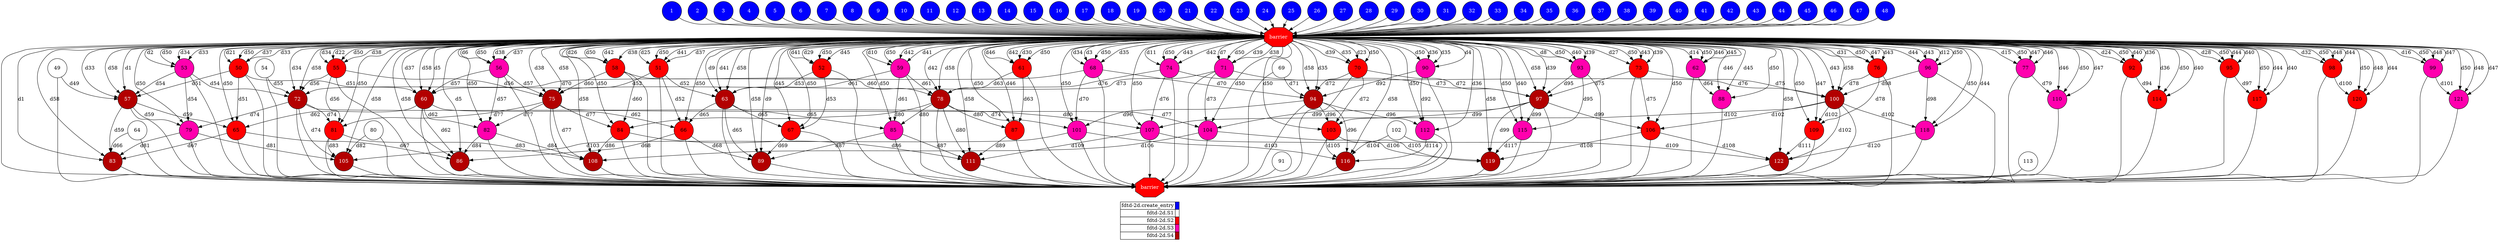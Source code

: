 digraph {
  rankdir=TB;
  labeljust="l";
  subgraph dependence_graph {
    ranksep=0.20;
    node[height=0.75];

1[shape=circle, style=filled fillcolor="#0000ff" fontcolor="#ffffff"];
2[shape=circle, style=filled fillcolor="#0000ff" fontcolor="#ffffff"];
3[shape=circle, style=filled fillcolor="#0000ff" fontcolor="#ffffff"];
4[shape=circle, style=filled fillcolor="#0000ff" fontcolor="#ffffff"];
5[shape=circle, style=filled fillcolor="#0000ff" fontcolor="#ffffff"];
6[shape=circle, style=filled fillcolor="#0000ff" fontcolor="#ffffff"];
7[shape=circle, style=filled fillcolor="#0000ff" fontcolor="#ffffff"];
8[shape=circle, style=filled fillcolor="#0000ff" fontcolor="#ffffff"];
9[shape=circle, style=filled fillcolor="#0000ff" fontcolor="#ffffff"];
10[shape=circle, style=filled fillcolor="#0000ff" fontcolor="#ffffff"];
11[shape=circle, style=filled fillcolor="#0000ff" fontcolor="#ffffff"];
12[shape=circle, style=filled fillcolor="#0000ff" fontcolor="#ffffff"];
13[shape=circle, style=filled fillcolor="#0000ff" fontcolor="#ffffff"];
14[shape=circle, style=filled fillcolor="#0000ff" fontcolor="#ffffff"];
15[shape=circle, style=filled fillcolor="#0000ff" fontcolor="#ffffff"];
16[shape=circle, style=filled fillcolor="#0000ff" fontcolor="#ffffff"];
17[shape=circle, style=filled fillcolor="#0000ff" fontcolor="#ffffff"];
18[shape=circle, style=filled fillcolor="#0000ff" fontcolor="#ffffff"];
19[shape=circle, style=filled fillcolor="#0000ff" fontcolor="#ffffff"];
20[shape=circle, style=filled fillcolor="#0000ff" fontcolor="#ffffff"];
21[shape=circle, style=filled fillcolor="#0000ff" fontcolor="#ffffff"];
22[shape=circle, style=filled fillcolor="#0000ff" fontcolor="#ffffff"];
23[shape=circle, style=filled fillcolor="#0000ff" fontcolor="#ffffff"];
24[shape=circle, style=filled fillcolor="#0000ff" fontcolor="#ffffff"];
25[shape=circle, style=filled fillcolor="#0000ff" fontcolor="#ffffff"];
26[shape=circle, style=filled fillcolor="#0000ff" fontcolor="#ffffff"];
27[shape=circle, style=filled fillcolor="#0000ff" fontcolor="#ffffff"];
28[shape=circle, style=filled fillcolor="#0000ff" fontcolor="#ffffff"];
29[shape=circle, style=filled fillcolor="#0000ff" fontcolor="#ffffff"];
30[shape=circle, style=filled fillcolor="#0000ff" fontcolor="#ffffff"];
31[shape=circle, style=filled fillcolor="#0000ff" fontcolor="#ffffff"];
32[shape=circle, style=filled fillcolor="#0000ff" fontcolor="#ffffff"];
33[shape=circle, style=filled fillcolor="#0000ff" fontcolor="#ffffff"];
34[shape=circle, style=filled fillcolor="#0000ff" fontcolor="#ffffff"];
35[shape=circle, style=filled fillcolor="#0000ff" fontcolor="#ffffff"];
36[shape=circle, style=filled fillcolor="#0000ff" fontcolor="#ffffff"];
37[shape=circle, style=filled fillcolor="#0000ff" fontcolor="#ffffff"];
38[shape=circle, style=filled fillcolor="#0000ff" fontcolor="#ffffff"];
39[shape=circle, style=filled fillcolor="#0000ff" fontcolor="#ffffff"];
40[shape=circle, style=filled fillcolor="#0000ff" fontcolor="#ffffff"];
41[shape=circle, style=filled fillcolor="#0000ff" fontcolor="#ffffff"];
42[shape=circle, style=filled fillcolor="#0000ff" fontcolor="#ffffff"];
43[shape=circle, style=filled fillcolor="#0000ff" fontcolor="#ffffff"];
44[shape=circle, style=filled fillcolor="#0000ff" fontcolor="#ffffff"];
45[shape=circle, style=filled fillcolor="#0000ff" fontcolor="#ffffff"];
46[shape=circle, style=filled fillcolor="#0000ff" fontcolor="#ffffff"];
47[shape=circle, style=filled fillcolor="#0000ff" fontcolor="#ffffff"];
48[shape=circle, style=filled fillcolor="#0000ff" fontcolor="#ffffff"];
Synchro1[label="barrier", shape=octagon, style=filled fillcolor="#ff0000" fontcolor="#FFFFFF"];
45 -> Synchro1;
24 -> Synchro1;
10 -> Synchro1;
35 -> Synchro1;
47 -> Synchro1;
19 -> Synchro1;
26 -> Synchro1;
18 -> Synchro1;
12 -> Synchro1;
34 -> Synchro1;
7 -> Synchro1;
28 -> Synchro1;
31 -> Synchro1;
29 -> Synchro1;
8 -> Synchro1;
30 -> Synchro1;
3 -> Synchro1;
5 -> Synchro1;
37 -> Synchro1;
15 -> Synchro1;
48 -> Synchro1;
17 -> Synchro1;
42 -> Synchro1;
9 -> Synchro1;
11 -> Synchro1;
38 -> Synchro1;
46 -> Synchro1;
20 -> Synchro1;
40 -> Synchro1;
41 -> Synchro1;
21 -> Synchro1;
27 -> Synchro1;
23 -> Synchro1;
13 -> Synchro1;
44 -> Synchro1;
32 -> Synchro1;
36 -> Synchro1;
1 -> Synchro1;
33 -> Synchro1;
39 -> Synchro1;
6 -> Synchro1;
16 -> Synchro1;
22 -> Synchro1;
4 -> Synchro1;
14 -> Synchro1;
2 -> Synchro1;
43 -> Synchro1;
25 -> Synchro1;
49[shape=circle, style=filled fillcolor="#ffffff" fontcolor="#000000"];
50[shape=circle, style=filled fillcolor="#ff0000" fontcolor="#000000"];
Synchro1 -> 50[ label="d21" ];
Synchro1 -> 50[ label="d50" ];
Synchro1 -> 50[ label="d37" ];
Synchro1 -> 50[ label="d33" ];
51[shape=circle, style=filled fillcolor="#ff0000" fontcolor="#000000"];
Synchro1 -> 51[ label="d25" ];
Synchro1 -> 51[ label="d50" ];
Synchro1 -> 51[ label="d41" ];
Synchro1 -> 51[ label="d37" ];
52[shape=circle, style=filled fillcolor="#ff0000" fontcolor="#000000"];
Synchro1 -> 52[ label="d29" ];
Synchro1 -> 52[ label="d50" ];
Synchro1 -> 52[ label="d45" ];
Synchro1 -> 52[ label="d41" ];
53[shape=circle, style=filled fillcolor="#ff00ae" fontcolor="#000000"];
Synchro1 -> 53[ label="d2" ];
Synchro1 -> 53[ label="d50" ];
Synchro1 -> 53[ label="d34" ];
Synchro1 -> 53[ label="d33" ];
54[shape=circle, style=filled fillcolor="#ffffff" fontcolor="#000000"];
55[shape=circle, style=filled fillcolor="#ff0000" fontcolor="#000000"];
Synchro1 -> 55[ label="d22" ];
Synchro1 -> 55[ label="d50" ];
Synchro1 -> 55[ label="d38" ];
Synchro1 -> 55[ label="d34" ];
56[shape=circle, style=filled fillcolor="#ff00ae" fontcolor="#000000"];
Synchro1 -> 56[ label="d6" ];
Synchro1 -> 56[ label="d50" ];
Synchro1 -> 56[ label="d38" ];
Synchro1 -> 56[ label="d37" ];
57[shape=circle, style=filled fillcolor="#b30000" fontcolor="#ffffff"];
Synchro1 -> 57[ label="d33" ];
Synchro1 -> 57[ label="d58" ];
53 -> 57[ label="d54" ];
Synchro1 -> 57[ label="d1" ];
50 -> 57[ label="d51" ];
49 -> 57[ label="d49" ];
58[shape=circle, style=filled fillcolor="#ff0000" fontcolor="#000000"];
Synchro1 -> 58[ label="d26" ];
Synchro1 -> 58[ label="d50" ];
Synchro1 -> 58[ label="d42" ];
Synchro1 -> 58[ label="d38" ];
59[shape=circle, style=filled fillcolor="#ff00ae" fontcolor="#000000"];
Synchro1 -> 59[ label="d10" ];
Synchro1 -> 59[ label="d50" ];
Synchro1 -> 59[ label="d42" ];
Synchro1 -> 59[ label="d41" ];
60[shape=circle, style=filled fillcolor="#b30000" fontcolor="#ffffff"];
Synchro1 -> 60[ label="d37" ];
Synchro1 -> 60[ label="d58" ];
56 -> 60[ label="d57" ];
Synchro1 -> 60[ label="d5" ];
51 -> 60[ label="d52" ];
50 -> 60[ label="d51" ];
61[shape=circle, style=filled fillcolor="#ff0000" fontcolor="#000000"];
Synchro1 -> 61[ label="d30" ];
Synchro1 -> 61[ label="d50" ];
Synchro1 -> 61[ label="d46" ];
Synchro1 -> 61[ label="d42" ];
62[shape=circle, style=filled fillcolor="#ff00ae" fontcolor="#000000"];
Synchro1 -> 62[ label="d14" ];
Synchro1 -> 62[ label="d50" ];
Synchro1 -> 62[ label="d46" ];
Synchro1 -> 62[ label="d45" ];
63[shape=circle, style=filled fillcolor="#b30000" fontcolor="#ffffff"];
Synchro1 -> 63[ label="d41" ];
Synchro1 -> 63[ label="d58" ];
59 -> 63[ label="d61" ];
Synchro1 -> 63[ label="d9" ];
52 -> 63[ label="d53" ];
51 -> 63[ label="d52" ];
64[shape=circle, style=filled fillcolor="#ffffff" fontcolor="#000000"];
65[shape=circle, style=filled fillcolor="#ff0000" fontcolor="#000000"];
50 -> 65[ label="d51" ];
Synchro1 -> 65[ label="d50" ];
60 -> 65[ label="d62" ];
57 -> 65[ label="d59" ];
66[shape=circle, style=filled fillcolor="#ff0000" fontcolor="#000000"];
51 -> 66[ label="d52" ];
Synchro1 -> 66[ label="d50" ];
63 -> 66[ label="d65" ];
60 -> 66[ label="d62" ];
67[shape=circle, style=filled fillcolor="#ff0000" fontcolor="#000000"];
52 -> 67[ label="d53" ];
Synchro1 -> 67[ label="d50" ];
Synchro1 -> 67[ label="d45" ];
63 -> 67[ label="d65" ];
68[shape=circle, style=filled fillcolor="#ff00ae" fontcolor="#000000"];
Synchro1 -> 68[ label="d3" ];
Synchro1 -> 68[ label="d50" ];
Synchro1 -> 68[ label="d35" ];
Synchro1 -> 68[ label="d34" ];
69[shape=circle, style=filled fillcolor="#ffffff" fontcolor="#000000"];
70[shape=circle, style=filled fillcolor="#ff0000" fontcolor="#000000"];
Synchro1 -> 70[ label="d23" ];
Synchro1 -> 70[ label="d50" ];
Synchro1 -> 70[ label="d39" ];
Synchro1 -> 70[ label="d35" ];
71[shape=circle, style=filled fillcolor="#ff00ae" fontcolor="#000000"];
Synchro1 -> 71[ label="d7" ];
Synchro1 -> 71[ label="d50" ];
Synchro1 -> 71[ label="d39" ];
Synchro1 -> 71[ label="d38" ];
72[shape=circle, style=filled fillcolor="#b30000" fontcolor="#ffffff"];
Synchro1 -> 72[ label="d34" ];
Synchro1 -> 72[ label="d58" ];
68 -> 72[ label="d70" ];
53 -> 72[ label="d54" ];
55 -> 72[ label="d56" ];
54 -> 72[ label="d55" ];
73[shape=circle, style=filled fillcolor="#ff0000" fontcolor="#000000"];
Synchro1 -> 73[ label="d27" ];
Synchro1 -> 73[ label="d50" ];
Synchro1 -> 73[ label="d43" ];
Synchro1 -> 73[ label="d39" ];
74[shape=circle, style=filled fillcolor="#ff00ae" fontcolor="#000000"];
Synchro1 -> 74[ label="d11" ];
Synchro1 -> 74[ label="d50" ];
Synchro1 -> 74[ label="d43" ];
Synchro1 -> 74[ label="d42" ];
75[shape=circle, style=filled fillcolor="#b30000" fontcolor="#ffffff"];
Synchro1 -> 75[ label="d38" ];
Synchro1 -> 75[ label="d58" ];
71 -> 75[ label="d73" ];
56 -> 75[ label="d57" ];
58 -> 75[ label="d60" ];
55 -> 75[ label="d56" ];
76[shape=circle, style=filled fillcolor="#ff0000" fontcolor="#000000"];
Synchro1 -> 76[ label="d31" ];
Synchro1 -> 76[ label="d50" ];
Synchro1 -> 76[ label="d47" ];
Synchro1 -> 76[ label="d43" ];
77[shape=circle, style=filled fillcolor="#ff00ae" fontcolor="#000000"];
Synchro1 -> 77[ label="d15" ];
Synchro1 -> 77[ label="d50" ];
Synchro1 -> 77[ label="d47" ];
Synchro1 -> 77[ label="d46" ];
78[shape=circle, style=filled fillcolor="#b30000" fontcolor="#ffffff"];
Synchro1 -> 78[ label="d42" ];
Synchro1 -> 78[ label="d58" ];
74 -> 78[ label="d76" ];
59 -> 78[ label="d61" ];
61 -> 78[ label="d63" ];
58 -> 78[ label="d60" ];
79[shape=circle, style=filled fillcolor="#ff00ae" fontcolor="#000000"];
53 -> 79[ label="d54" ];
Synchro1 -> 79[ label="d50" ];
72 -> 79[ label="d74" ];
57 -> 79[ label="d59" ];
80[shape=circle, style=filled fillcolor="#ffffff" fontcolor="#000000"];
81[shape=circle, style=filled fillcolor="#ff0000" fontcolor="#000000"];
55 -> 81[ label="d56" ];
Synchro1 -> 81[ label="d50" ];
75 -> 81[ label="d77" ];
72 -> 81[ label="d74" ];
82[shape=circle, style=filled fillcolor="#ff00ae" fontcolor="#000000"];
56 -> 82[ label="d57" ];
Synchro1 -> 82[ label="d50" ];
75 -> 82[ label="d77" ];
60 -> 82[ label="d62" ];
83[shape=circle, style=filled fillcolor="#b30000" fontcolor="#ffffff"];
57 -> 83[ label="d59" ];
Synchro1 -> 83[ label="d58" ];
79 -> 83[ label="d81" ];
Synchro1 -> 83[ label="d1" ];
65 -> 83[ label="d67" ];
64 -> 83[ label="d66" ];
84[shape=circle, style=filled fillcolor="#ff0000" fontcolor="#000000"];
58 -> 84[ label="d60" ];
Synchro1 -> 84[ label="d50" ];
78 -> 84[ label="d80" ];
75 -> 84[ label="d77" ];
85[shape=circle, style=filled fillcolor="#ff00ae" fontcolor="#000000"];
59 -> 85[ label="d61" ];
Synchro1 -> 85[ label="d50" ];
78 -> 85[ label="d80" ];
63 -> 85[ label="d65" ];
86[shape=circle, style=filled fillcolor="#b30000" fontcolor="#ffffff"];
60 -> 86[ label="d62" ];
Synchro1 -> 86[ label="d58" ];
82 -> 86[ label="d84" ];
Synchro1 -> 86[ label="d5" ];
66 -> 86[ label="d68" ];
65 -> 86[ label="d67" ];
87[shape=circle, style=filled fillcolor="#ff0000" fontcolor="#000000"];
61 -> 87[ label="d63" ];
Synchro1 -> 87[ label="d50" ];
Synchro1 -> 87[ label="d46" ];
78 -> 87[ label="d80" ];
88[shape=circle, style=filled fillcolor="#ff00ae" fontcolor="#000000"];
62 -> 88[ label="d64" ];
Synchro1 -> 88[ label="d50" ];
Synchro1 -> 88[ label="d46" ];
Synchro1 -> 88[ label="d45" ];
89[shape=circle, style=filled fillcolor="#b30000" fontcolor="#ffffff"];
63 -> 89[ label="d65" ];
Synchro1 -> 89[ label="d58" ];
85 -> 89[ label="d87" ];
Synchro1 -> 89[ label="d9" ];
67 -> 89[ label="d69" ];
66 -> 89[ label="d68" ];
90[shape=circle, style=filled fillcolor="#ff00ae" fontcolor="#000000"];
Synchro1 -> 90[ label="d4" ];
Synchro1 -> 90[ label="d50" ];
Synchro1 -> 90[ label="d36" ];
Synchro1 -> 90[ label="d35" ];
91[shape=circle, style=filled fillcolor="#ffffff" fontcolor="#000000"];
92[shape=circle, style=filled fillcolor="#ff0000" fontcolor="#000000"];
Synchro1 -> 92[ label="d24" ];
Synchro1 -> 92[ label="d50" ];
Synchro1 -> 92[ label="d40" ];
Synchro1 -> 92[ label="d36" ];
93[shape=circle, style=filled fillcolor="#ff00ae" fontcolor="#000000"];
Synchro1 -> 93[ label="d8" ];
Synchro1 -> 93[ label="d50" ];
Synchro1 -> 93[ label="d40" ];
Synchro1 -> 93[ label="d39" ];
94[shape=circle, style=filled fillcolor="#b30000" fontcolor="#ffffff"];
Synchro1 -> 94[ label="d35" ];
Synchro1 -> 94[ label="d58" ];
90 -> 94[ label="d92" ];
68 -> 94[ label="d70" ];
70 -> 94[ label="d72" ];
69 -> 94[ label="d71" ];
95[shape=circle, style=filled fillcolor="#ff0000" fontcolor="#000000"];
Synchro1 -> 95[ label="d28" ];
Synchro1 -> 95[ label="d50" ];
Synchro1 -> 95[ label="d44" ];
Synchro1 -> 95[ label="d40" ];
96[shape=circle, style=filled fillcolor="#ff00ae" fontcolor="#000000"];
Synchro1 -> 96[ label="d12" ];
Synchro1 -> 96[ label="d50" ];
Synchro1 -> 96[ label="d44" ];
Synchro1 -> 96[ label="d43" ];
97[shape=circle, style=filled fillcolor="#b30000" fontcolor="#ffffff"];
Synchro1 -> 97[ label="d39" ];
Synchro1 -> 97[ label="d58" ];
93 -> 97[ label="d95" ];
71 -> 97[ label="d73" ];
73 -> 97[ label="d75" ];
70 -> 97[ label="d72" ];
98[shape=circle, style=filled fillcolor="#ff0000" fontcolor="#000000"];
Synchro1 -> 98[ label="d32" ];
Synchro1 -> 98[ label="d50" ];
Synchro1 -> 98[ label="d48" ];
Synchro1 -> 98[ label="d44" ];
99[shape=circle, style=filled fillcolor="#ff00ae" fontcolor="#000000"];
Synchro1 -> 99[ label="d16" ];
Synchro1 -> 99[ label="d50" ];
Synchro1 -> 99[ label="d48" ];
Synchro1 -> 99[ label="d47" ];
100[shape=circle, style=filled fillcolor="#b30000" fontcolor="#ffffff"];
Synchro1 -> 100[ label="d43" ];
Synchro1 -> 100[ label="d58" ];
96 -> 100[ label="d98" ];
74 -> 100[ label="d76" ];
76 -> 100[ label="d78" ];
73 -> 100[ label="d75" ];
101[shape=circle, style=filled fillcolor="#ff00ae" fontcolor="#000000"];
68 -> 101[ label="d70" ];
Synchro1 -> 101[ label="d50" ];
94 -> 101[ label="d96" ];
72 -> 101[ label="d74" ];
102[shape=circle, style=filled fillcolor="#ffffff" fontcolor="#000000"];
103[shape=circle, style=filled fillcolor="#ff0000" fontcolor="#000000"];
70 -> 103[ label="d72" ];
Synchro1 -> 103[ label="d50" ];
97 -> 103[ label="d99" ];
94 -> 103[ label="d96" ];
104[shape=circle, style=filled fillcolor="#ff00ae" fontcolor="#000000"];
71 -> 104[ label="d73" ];
Synchro1 -> 104[ label="d50" ];
97 -> 104[ label="d99" ];
75 -> 104[ label="d77" ];
105[shape=circle, style=filled fillcolor="#b30000" fontcolor="#ffffff"];
72 -> 105[ label="d74" ];
Synchro1 -> 105[ label="d58" ];
101 -> 105[ label="d103" ];
79 -> 105[ label="d81" ];
81 -> 105[ label="d83" ];
80 -> 105[ label="d82" ];
106[shape=circle, style=filled fillcolor="#ff0000" fontcolor="#000000"];
73 -> 106[ label="d75" ];
Synchro1 -> 106[ label="d50" ];
100 -> 106[ label="d102" ];
97 -> 106[ label="d99" ];
107[shape=circle, style=filled fillcolor="#ff00ae" fontcolor="#000000"];
74 -> 107[ label="d76" ];
Synchro1 -> 107[ label="d50" ];
100 -> 107[ label="d102" ];
78 -> 107[ label="d80" ];
108[shape=circle, style=filled fillcolor="#b30000" fontcolor="#ffffff"];
75 -> 108[ label="d77" ];
Synchro1 -> 108[ label="d58" ];
104 -> 108[ label="d106" ];
82 -> 108[ label="d84" ];
84 -> 108[ label="d86" ];
81 -> 108[ label="d83" ];
109[shape=circle, style=filled fillcolor="#ff0000" fontcolor="#000000"];
76 -> 109[ label="d78" ];
Synchro1 -> 109[ label="d50" ];
Synchro1 -> 109[ label="d47" ];
100 -> 109[ label="d102" ];
110[shape=circle, style=filled fillcolor="#ff00ae" fontcolor="#000000"];
77 -> 110[ label="d79" ];
Synchro1 -> 110[ label="d50" ];
Synchro1 -> 110[ label="d47" ];
Synchro1 -> 110[ label="d46" ];
111[shape=circle, style=filled fillcolor="#b30000" fontcolor="#ffffff"];
78 -> 111[ label="d80" ];
Synchro1 -> 111[ label="d58" ];
107 -> 111[ label="d109" ];
85 -> 111[ label="d87" ];
87 -> 111[ label="d89" ];
84 -> 111[ label="d86" ];
112[shape=circle, style=filled fillcolor="#ff00ae" fontcolor="#000000"];
90 -> 112[ label="d92" ];
Synchro1 -> 112[ label="d50" ];
Synchro1 -> 112[ label="d36" ];
94 -> 112[ label="d96" ];
113[shape=circle, style=filled fillcolor="#ffffff" fontcolor="#000000"];
114[shape=circle, style=filled fillcolor="#ff0000" fontcolor="#000000"];
92 -> 114[ label="d94" ];
Synchro1 -> 114[ label="d50" ];
Synchro1 -> 114[ label="d40" ];
Synchro1 -> 114[ label="d36" ];
115[shape=circle, style=filled fillcolor="#ff00ae" fontcolor="#000000"];
93 -> 115[ label="d95" ];
Synchro1 -> 115[ label="d50" ];
Synchro1 -> 115[ label="d40" ];
97 -> 115[ label="d99" ];
116[shape=circle, style=filled fillcolor="#b30000" fontcolor="#ffffff"];
94 -> 116[ label="d96" ];
Synchro1 -> 116[ label="d58" ];
112 -> 116[ label="d114" ];
101 -> 116[ label="d103" ];
103 -> 116[ label="d105" ];
102 -> 116[ label="d104" ];
117[shape=circle, style=filled fillcolor="#ff0000" fontcolor="#000000"];
95 -> 117[ label="d97" ];
Synchro1 -> 117[ label="d50" ];
Synchro1 -> 117[ label="d44" ];
Synchro1 -> 117[ label="d40" ];
118[shape=circle, style=filled fillcolor="#ff00ae" fontcolor="#000000"];
96 -> 118[ label="d98" ];
Synchro1 -> 118[ label="d50" ];
Synchro1 -> 118[ label="d44" ];
100 -> 118[ label="d102" ];
119[shape=circle, style=filled fillcolor="#b30000" fontcolor="#ffffff"];
97 -> 119[ label="d99" ];
Synchro1 -> 119[ label="d58" ];
115 -> 119[ label="d117" ];
104 -> 119[ label="d106" ];
106 -> 119[ label="d108" ];
103 -> 119[ label="d105" ];
120[shape=circle, style=filled fillcolor="#ff0000" fontcolor="#000000"];
98 -> 120[ label="d100" ];
Synchro1 -> 120[ label="d50" ];
Synchro1 -> 120[ label="d48" ];
Synchro1 -> 120[ label="d44" ];
121[shape=circle, style=filled fillcolor="#ff00ae" fontcolor="#000000"];
99 -> 121[ label="d101" ];
Synchro1 -> 121[ label="d50" ];
Synchro1 -> 121[ label="d48" ];
Synchro1 -> 121[ label="d47" ];
122[shape=circle, style=filled fillcolor="#b30000" fontcolor="#ffffff"];
100 -> 122[ label="d102" ];
Synchro1 -> 122[ label="d58" ];
118 -> 122[ label="d120" ];
107 -> 122[ label="d109" ];
109 -> 122[ label="d111" ];
106 -> 122[ label="d108" ];
Synchro2[label="barrier", shape=octagon, style=filled fillcolor="#ff0000" fontcolor="#FFFFFF"];
Synchro1 -> Synchro2;
56 -> Synchro2;
65 -> Synchro2;
58 -> Synchro2;
55 -> Synchro2;
83 -> Synchro2;
120 -> Synchro2;
50 -> Synchro2;
92 -> Synchro2;
66 -> Synchro2;
113 -> Synchro2;
51 -> Synchro2;
74 -> Synchro2;
95 -> Synchro2;
107 -> Synchro2;
54 -> Synchro2;
62 -> Synchro2;
64 -> Synchro2;
57 -> Synchro2;
69 -> Synchro2;
76 -> Synchro2;
111 -> Synchro2;
106 -> Synchro2;
97 -> Synchro2;
77 -> Synchro2;
63 -> Synchro2;
86 -> Synchro2;
108 -> Synchro2;
104 -> Synchro2;
87 -> Synchro2;
73 -> Synchro2;
70 -> Synchro2;
79 -> Synchro2;
100 -> Synchro2;
109 -> Synchro2;
122 -> Synchro2;
98 -> Synchro2;
103 -> Synchro2;
115 -> Synchro2;
75 -> Synchro2;
85 -> Synchro2;
89 -> Synchro2;
68 -> Synchro2;
102 -> Synchro2;
117 -> Synchro2;
119 -> Synchro2;
81 -> Synchro2;
99 -> Synchro2;
60 -> Synchro2;
53 -> Synchro2;
112 -> Synchro2;
88 -> Synchro2;
72 -> Synchro2;
49 -> Synchro2;
80 -> Synchro2;
110 -> Synchro2;
101 -> Synchro2;
121 -> Synchro2;
59 -> Synchro2;
71 -> Synchro2;
118 -> Synchro2;
52 -> Synchro2;
90 -> Synchro2;
114 -> Synchro2;
91 -> Synchro2;
84 -> Synchro2;
94 -> Synchro2;
116 -> Synchro2;
67 -> Synchro2;
78 -> Synchro2;
82 -> Synchro2;
96 -> Synchro2;
105 -> Synchro2;
93 -> Synchro2;
61 -> Synchro2;  }
  subgraph legend {
    rank=sink;
    node [shape=plaintext, height=0.75];
    ranksep=0.20;
    label = "Legend";
    key [label=<
      <table border="0" cellpadding="2" cellspacing="0" cellborder="1">
<tr>
<td align="right">fdtd-2d.create_entry</td>
<td bgcolor="#0000ff">&nbsp;</td>
</tr>
<tr>
<td align="right">fdtd-2d.S1</td>
<td bgcolor="#ffffff">&nbsp;</td>
</tr>
<tr>
<td align="right">fdtd-2d.S2</td>
<td bgcolor="#ff0000">&nbsp;</td>
</tr>
<tr>
<td align="right">fdtd-2d.S3</td>
<td bgcolor="#ff00ae">&nbsp;</td>
</tr>
<tr>
<td align="right">fdtd-2d.S4</td>
<td bgcolor="#b30000">&nbsp;</td>
</tr>
      </table>
    >]
  }
}
